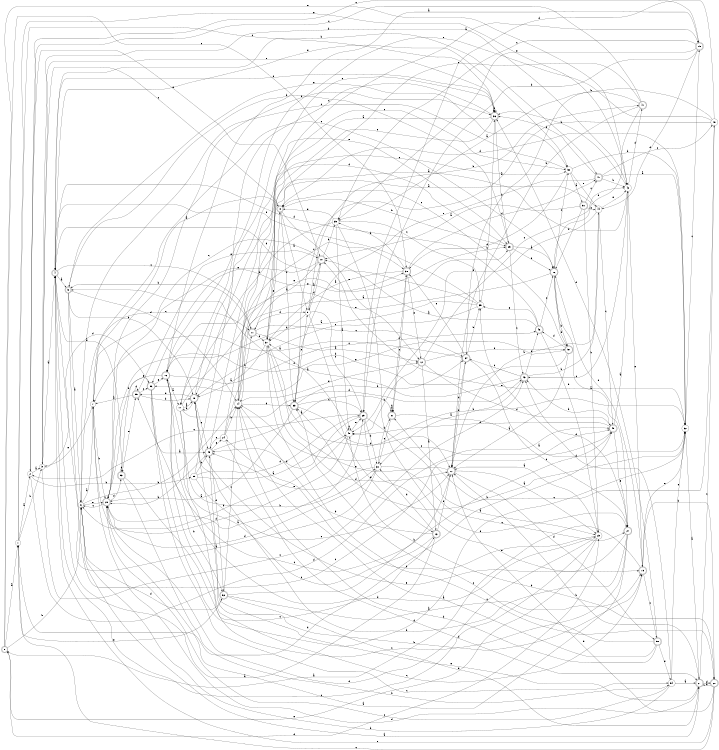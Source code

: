 digraph n48_3 {
__start0 [label="" shape="none"];

rankdir=LR;
size="8,5";

s0 [style="rounded,filled", color="black", fillcolor="white" shape="doublecircle", label="0"];
s1 [style="filled", color="black", fillcolor="white" shape="circle", label="1"];
s2 [style="filled", color="black", fillcolor="white" shape="circle", label="2"];
s3 [style="filled", color="black", fillcolor="white" shape="circle", label="3"];
s4 [style="rounded,filled", color="black", fillcolor="white" shape="doublecircle", label="4"];
s5 [style="rounded,filled", color="black", fillcolor="white" shape="doublecircle", label="5"];
s6 [style="filled", color="black", fillcolor="white" shape="circle", label="6"];
s7 [style="filled", color="black", fillcolor="white" shape="circle", label="7"];
s8 [style="rounded,filled", color="black", fillcolor="white" shape="doublecircle", label="8"];
s9 [style="filled", color="black", fillcolor="white" shape="circle", label="9"];
s10 [style="rounded,filled", color="black", fillcolor="white" shape="doublecircle", label="10"];
s11 [style="rounded,filled", color="black", fillcolor="white" shape="doublecircle", label="11"];
s12 [style="rounded,filled", color="black", fillcolor="white" shape="doublecircle", label="12"];
s13 [style="rounded,filled", color="black", fillcolor="white" shape="doublecircle", label="13"];
s14 [style="filled", color="black", fillcolor="white" shape="circle", label="14"];
s15 [style="rounded,filled", color="black", fillcolor="white" shape="doublecircle", label="15"];
s16 [style="rounded,filled", color="black", fillcolor="white" shape="doublecircle", label="16"];
s17 [style="filled", color="black", fillcolor="white" shape="circle", label="17"];
s18 [style="rounded,filled", color="black", fillcolor="white" shape="doublecircle", label="18"];
s19 [style="rounded,filled", color="black", fillcolor="white" shape="doublecircle", label="19"];
s20 [style="rounded,filled", color="black", fillcolor="white" shape="doublecircle", label="20"];
s21 [style="rounded,filled", color="black", fillcolor="white" shape="doublecircle", label="21"];
s22 [style="rounded,filled", color="black", fillcolor="white" shape="doublecircle", label="22"];
s23 [style="filled", color="black", fillcolor="white" shape="circle", label="23"];
s24 [style="filled", color="black", fillcolor="white" shape="circle", label="24"];
s25 [style="rounded,filled", color="black", fillcolor="white" shape="doublecircle", label="25"];
s26 [style="rounded,filled", color="black", fillcolor="white" shape="doublecircle", label="26"];
s27 [style="rounded,filled", color="black", fillcolor="white" shape="doublecircle", label="27"];
s28 [style="rounded,filled", color="black", fillcolor="white" shape="doublecircle", label="28"];
s29 [style="rounded,filled", color="black", fillcolor="white" shape="doublecircle", label="29"];
s30 [style="filled", color="black", fillcolor="white" shape="circle", label="30"];
s31 [style="rounded,filled", color="black", fillcolor="white" shape="doublecircle", label="31"];
s32 [style="filled", color="black", fillcolor="white" shape="circle", label="32"];
s33 [style="rounded,filled", color="black", fillcolor="white" shape="doublecircle", label="33"];
s34 [style="rounded,filled", color="black", fillcolor="white" shape="doublecircle", label="34"];
s35 [style="filled", color="black", fillcolor="white" shape="circle", label="35"];
s36 [style="rounded,filled", color="black", fillcolor="white" shape="doublecircle", label="36"];
s37 [style="filled", color="black", fillcolor="white" shape="circle", label="37"];
s38 [style="rounded,filled", color="black", fillcolor="white" shape="doublecircle", label="38"];
s39 [style="filled", color="black", fillcolor="white" shape="circle", label="39"];
s40 [style="filled", color="black", fillcolor="white" shape="circle", label="40"];
s41 [style="rounded,filled", color="black", fillcolor="white" shape="doublecircle", label="41"];
s42 [style="filled", color="black", fillcolor="white" shape="circle", label="42"];
s43 [style="rounded,filled", color="black", fillcolor="white" shape="doublecircle", label="43"];
s44 [style="filled", color="black", fillcolor="white" shape="circle", label="44"];
s45 [style="rounded,filled", color="black", fillcolor="white" shape="doublecircle", label="45"];
s46 [style="rounded,filled", color="black", fillcolor="white" shape="doublecircle", label="46"];
s47 [style="rounded,filled", color="black", fillcolor="white" shape="doublecircle", label="47"];
s48 [style="filled", color="black", fillcolor="white" shape="circle", label="48"];
s49 [style="rounded,filled", color="black", fillcolor="white" shape="doublecircle", label="49"];
s50 [style="filled", color="black", fillcolor="white" shape="circle", label="50"];
s51 [style="rounded,filled", color="black", fillcolor="white" shape="doublecircle", label="51"];
s52 [style="rounded,filled", color="black", fillcolor="white" shape="doublecircle", label="52"];
s53 [style="rounded,filled", color="black", fillcolor="white" shape="doublecircle", label="53"];
s54 [style="filled", color="black", fillcolor="white" shape="circle", label="54"];
s55 [style="rounded,filled", color="black", fillcolor="white" shape="doublecircle", label="55"];
s56 [style="rounded,filled", color="black", fillcolor="white" shape="doublecircle", label="56"];
s57 [style="rounded,filled", color="black", fillcolor="white" shape="doublecircle", label="57"];
s58 [style="rounded,filled", color="black", fillcolor="white" shape="doublecircle", label="58"];
s59 [style="filled", color="black", fillcolor="white" shape="circle", label="59"];
s0 -> s1 [label="a"];
s0 -> s6 [label="b"];
s0 -> s38 [label="c"];
s0 -> s23 [label="d"];
s0 -> s42 [label="e"];
s1 -> s2 [label="a"];
s1 -> s3 [label="b"];
s1 -> s36 [label="c"];
s1 -> s45 [label="d"];
s1 -> s42 [label="e"];
s2 -> s3 [label="a"];
s2 -> s59 [label="b"];
s2 -> s15 [label="c"];
s2 -> s45 [label="d"];
s2 -> s10 [label="e"];
s3 -> s4 [label="a"];
s3 -> s42 [label="b"];
s3 -> s43 [label="c"];
s3 -> s56 [label="d"];
s3 -> s36 [label="e"];
s4 -> s5 [label="a"];
s4 -> s41 [label="b"];
s4 -> s11 [label="c"];
s4 -> s36 [label="d"];
s4 -> s50 [label="e"];
s5 -> s6 [label="a"];
s5 -> s18 [label="b"];
s5 -> s45 [label="c"];
s5 -> s14 [label="d"];
s5 -> s50 [label="e"];
s6 -> s7 [label="a"];
s6 -> s14 [label="b"];
s6 -> s11 [label="c"];
s6 -> s52 [label="d"];
s6 -> s28 [label="e"];
s7 -> s8 [label="a"];
s7 -> s28 [label="b"];
s7 -> s26 [label="c"];
s7 -> s21 [label="d"];
s7 -> s3 [label="e"];
s8 -> s9 [label="a"];
s8 -> s25 [label="b"];
s8 -> s3 [label="c"];
s8 -> s33 [label="d"];
s8 -> s12 [label="e"];
s9 -> s10 [label="a"];
s9 -> s47 [label="b"];
s9 -> s29 [label="c"];
s9 -> s37 [label="d"];
s9 -> s13 [label="e"];
s10 -> s11 [label="a"];
s10 -> s39 [label="b"];
s10 -> s7 [label="c"];
s10 -> s9 [label="d"];
s10 -> s56 [label="e"];
s11 -> s12 [label="a"];
s11 -> s5 [label="b"];
s11 -> s34 [label="c"];
s11 -> s9 [label="d"];
s11 -> s37 [label="e"];
s12 -> s13 [label="a"];
s12 -> s40 [label="b"];
s12 -> s42 [label="c"];
s12 -> s45 [label="d"];
s12 -> s57 [label="e"];
s13 -> s4 [label="a"];
s13 -> s14 [label="b"];
s13 -> s16 [label="c"];
s13 -> s30 [label="d"];
s13 -> s22 [label="e"];
s14 -> s15 [label="a"];
s14 -> s11 [label="b"];
s14 -> s50 [label="c"];
s14 -> s33 [label="d"];
s14 -> s12 [label="e"];
s15 -> s16 [label="a"];
s15 -> s29 [label="b"];
s15 -> s39 [label="c"];
s15 -> s44 [label="d"];
s15 -> s39 [label="e"];
s16 -> s17 [label="a"];
s16 -> s52 [label="b"];
s16 -> s46 [label="c"];
s16 -> s23 [label="d"];
s16 -> s53 [label="e"];
s17 -> s18 [label="a"];
s17 -> s30 [label="b"];
s17 -> s19 [label="c"];
s17 -> s43 [label="d"];
s17 -> s38 [label="e"];
s18 -> s17 [label="a"];
s18 -> s19 [label="b"];
s18 -> s36 [label="c"];
s18 -> s55 [label="d"];
s18 -> s49 [label="e"];
s19 -> s0 [label="a"];
s19 -> s20 [label="b"];
s19 -> s58 [label="c"];
s19 -> s26 [label="d"];
s19 -> s32 [label="e"];
s20 -> s21 [label="a"];
s20 -> s40 [label="b"];
s20 -> s1 [label="c"];
s20 -> s22 [label="d"];
s20 -> s4 [label="e"];
s21 -> s6 [label="a"];
s21 -> s22 [label="b"];
s21 -> s48 [label="c"];
s21 -> s20 [label="d"];
s21 -> s49 [label="e"];
s22 -> s23 [label="a"];
s22 -> s34 [label="b"];
s22 -> s55 [label="c"];
s22 -> s58 [label="d"];
s22 -> s37 [label="e"];
s23 -> s22 [label="a"];
s23 -> s24 [label="b"];
s23 -> s4 [label="c"];
s23 -> s28 [label="d"];
s23 -> s0 [label="e"];
s24 -> s25 [label="a"];
s24 -> s14 [label="b"];
s24 -> s38 [label="c"];
s24 -> s21 [label="d"];
s24 -> s49 [label="e"];
s25 -> s26 [label="a"];
s25 -> s5 [label="b"];
s25 -> s43 [label="c"];
s25 -> s18 [label="d"];
s25 -> s26 [label="e"];
s26 -> s27 [label="a"];
s26 -> s57 [label="b"];
s26 -> s50 [label="c"];
s26 -> s57 [label="d"];
s26 -> s16 [label="e"];
s27 -> s28 [label="a"];
s27 -> s18 [label="b"];
s27 -> s16 [label="c"];
s27 -> s43 [label="d"];
s27 -> s18 [label="e"];
s28 -> s29 [label="a"];
s28 -> s36 [label="b"];
s28 -> s6 [label="c"];
s28 -> s53 [label="d"];
s28 -> s25 [label="e"];
s29 -> s23 [label="a"];
s29 -> s30 [label="b"];
s29 -> s2 [label="c"];
s29 -> s49 [label="d"];
s29 -> s19 [label="e"];
s30 -> s4 [label="a"];
s30 -> s31 [label="b"];
s30 -> s27 [label="c"];
s30 -> s28 [label="d"];
s30 -> s49 [label="e"];
s31 -> s32 [label="a"];
s31 -> s31 [label="b"];
s31 -> s31 [label="c"];
s31 -> s38 [label="d"];
s31 -> s30 [label="e"];
s32 -> s21 [label="a"];
s32 -> s33 [label="b"];
s32 -> s15 [label="c"];
s32 -> s8 [label="d"];
s32 -> s10 [label="e"];
s33 -> s28 [label="a"];
s33 -> s34 [label="b"];
s33 -> s29 [label="c"];
s33 -> s22 [label="d"];
s33 -> s9 [label="e"];
s34 -> s7 [label="a"];
s34 -> s35 [label="b"];
s34 -> s27 [label="c"];
s34 -> s22 [label="d"];
s34 -> s38 [label="e"];
s35 -> s16 [label="a"];
s35 -> s36 [label="b"];
s35 -> s18 [label="c"];
s35 -> s4 [label="d"];
s35 -> s4 [label="e"];
s36 -> s14 [label="a"];
s36 -> s25 [label="b"];
s36 -> s16 [label="c"];
s36 -> s36 [label="d"];
s36 -> s37 [label="e"];
s37 -> s18 [label="a"];
s37 -> s32 [label="b"];
s37 -> s20 [label="c"];
s37 -> s22 [label="d"];
s37 -> s8 [label="e"];
s38 -> s37 [label="a"];
s38 -> s39 [label="b"];
s38 -> s31 [label="c"];
s38 -> s41 [label="d"];
s38 -> s12 [label="e"];
s39 -> s40 [label="a"];
s39 -> s17 [label="b"];
s39 -> s35 [label="c"];
s39 -> s8 [label="d"];
s39 -> s27 [label="e"];
s40 -> s37 [label="a"];
s40 -> s7 [label="b"];
s40 -> s40 [label="c"];
s40 -> s6 [label="d"];
s40 -> s29 [label="e"];
s41 -> s32 [label="a"];
s41 -> s42 [label="b"];
s41 -> s48 [label="c"];
s41 -> s36 [label="d"];
s41 -> s33 [label="e"];
s42 -> s14 [label="a"];
s42 -> s36 [label="b"];
s42 -> s43 [label="c"];
s42 -> s47 [label="d"];
s42 -> s19 [label="e"];
s43 -> s30 [label="a"];
s43 -> s44 [label="b"];
s43 -> s34 [label="c"];
s43 -> s5 [label="d"];
s43 -> s46 [label="e"];
s44 -> s37 [label="a"];
s44 -> s22 [label="b"];
s44 -> s45 [label="c"];
s44 -> s40 [label="d"];
s44 -> s42 [label="e"];
s45 -> s42 [label="a"];
s45 -> s43 [label="b"];
s45 -> s14 [label="c"];
s45 -> s40 [label="d"];
s45 -> s27 [label="e"];
s46 -> s10 [label="a"];
s46 -> s23 [label="b"];
s46 -> s26 [label="c"];
s46 -> s4 [label="d"];
s46 -> s35 [label="e"];
s47 -> s39 [label="a"];
s47 -> s22 [label="b"];
s47 -> s2 [label="c"];
s47 -> s26 [label="d"];
s47 -> s8 [label="e"];
s48 -> s33 [label="a"];
s48 -> s34 [label="b"];
s48 -> s31 [label="c"];
s48 -> s29 [label="d"];
s48 -> s17 [label="e"];
s49 -> s31 [label="a"];
s49 -> s28 [label="b"];
s49 -> s50 [label="c"];
s49 -> s52 [label="d"];
s49 -> s24 [label="e"];
s50 -> s51 [label="a"];
s50 -> s32 [label="b"];
s50 -> s6 [label="c"];
s50 -> s38 [label="d"];
s50 -> s44 [label="e"];
s51 -> s10 [label="a"];
s51 -> s23 [label="b"];
s51 -> s41 [label="c"];
s51 -> s26 [label="d"];
s51 -> s44 [label="e"];
s52 -> s19 [label="a"];
s52 -> s45 [label="b"];
s52 -> s14 [label="c"];
s52 -> s21 [label="d"];
s52 -> s1 [label="e"];
s53 -> s4 [label="a"];
s53 -> s54 [label="b"];
s53 -> s13 [label="c"];
s53 -> s53 [label="d"];
s53 -> s55 [label="e"];
s54 -> s21 [label="a"];
s54 -> s6 [label="b"];
s54 -> s28 [label="c"];
s54 -> s35 [label="d"];
s54 -> s32 [label="e"];
s55 -> s7 [label="a"];
s55 -> s18 [label="b"];
s55 -> s56 [label="c"];
s55 -> s55 [label="d"];
s55 -> s10 [label="e"];
s56 -> s49 [label="a"];
s56 -> s28 [label="b"];
s56 -> s54 [label="c"];
s56 -> s32 [label="d"];
s56 -> s16 [label="e"];
s57 -> s22 [label="a"];
s57 -> s28 [label="b"];
s57 -> s8 [label="c"];
s57 -> s46 [label="d"];
s57 -> s56 [label="e"];
s58 -> s14 [label="a"];
s58 -> s14 [label="b"];
s58 -> s33 [label="c"];
s58 -> s36 [label="d"];
s58 -> s54 [label="e"];
s59 -> s40 [label="a"];
s59 -> s49 [label="b"];
s59 -> s22 [label="c"];
s59 -> s29 [label="d"];
s59 -> s25 [label="e"];

}